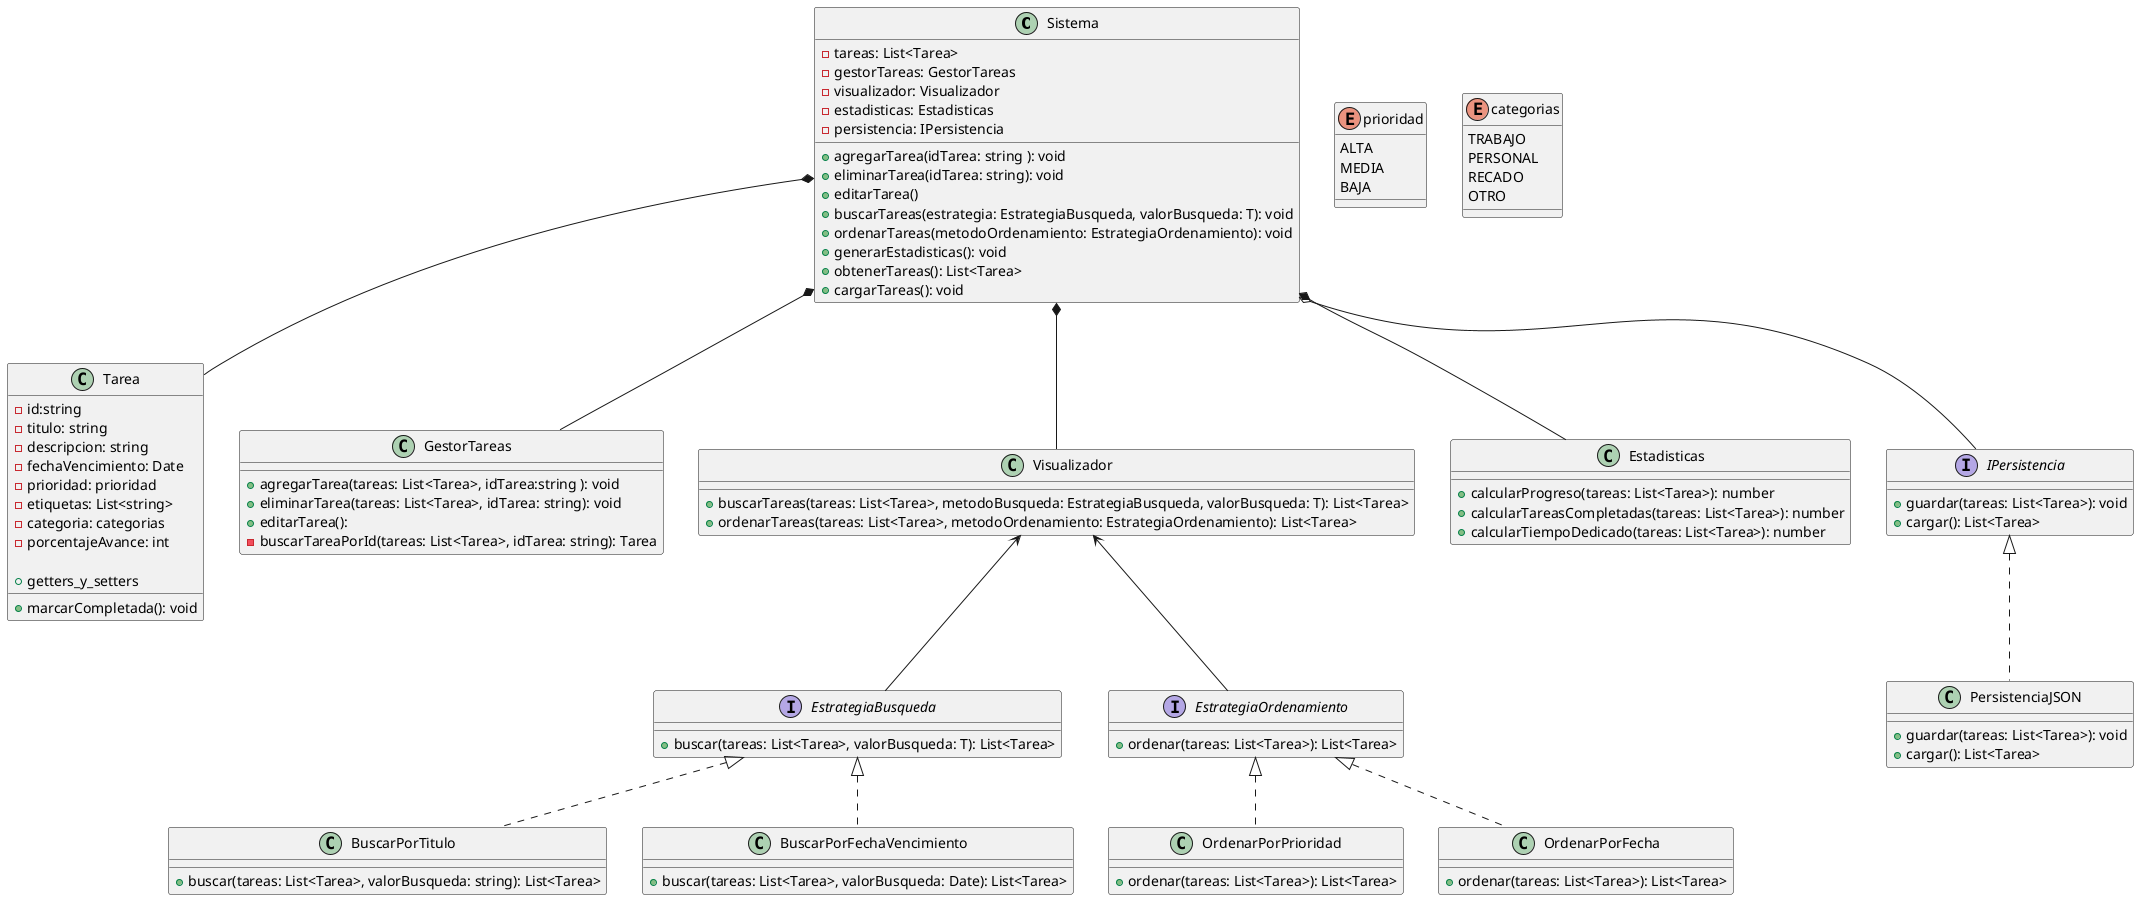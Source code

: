 @startuml TODO_app
' Definición de clases
class Sistema {
  - tareas: List<Tarea>
  - gestorTareas: GestorTareas
  - visualizador: Visualizador
  - estadisticas: Estadisticas
  - persistencia: IPersistencia
  + agregarTarea(idTarea: string ): void
  + eliminarTarea(idTarea: string): void
  + editarTarea()
  + buscarTareas(estrategia: EstrategiaBusqueda, valorBusqueda: T): void
  + ordenarTareas(metodoOrdenamiento: EstrategiaOrdenamiento): void
  + generarEstadisticas(): void
  + obtenerTareas(): List<Tarea>
  + cargarTareas(): void
}


class Tarea {
  -id:string
  - titulo: string
  - descripcion: string
  - fechaVencimiento: Date
  - prioridad: prioridad
  - etiquetas: List<string>
  - categoria: categorias
  - porcentajeAvance: int
  
  + getters_y_setters
  + marcarCompletada(): void
}

class GestorTareas {
  + agregarTarea(tareas: List<Tarea>, idTarea:string ): void
  + eliminarTarea(tareas: List<Tarea>, idTarea: string): void
  + editarTarea(): 
  - buscarTareaPorId(tareas: List<Tarea>, idTarea: string): Tarea
}


class Visualizador {
  + buscarTareas(tareas: List<Tarea>, metodoBusqueda: EstrategiaBusqueda, valorBusqueda: T): List<Tarea>
  + ordenarTareas(tareas: List<Tarea>, metodoOrdenamiento: EstrategiaOrdenamiento): List<Tarea>
}


interface EstrategiaBusqueda {
  + buscar(tareas: List<Tarea>, valorBusqueda: T): List<Tarea>
}

class BuscarPorTitulo implements EstrategiaBusqueda {
  + buscar(tareas: List<Tarea>, valorBusqueda: string): List<Tarea>
}

class BuscarPorFechaVencimiento implements EstrategiaBusqueda {
  + buscar(tareas: List<Tarea>, valorBusqueda: Date): List<Tarea>
}

interface EstrategiaOrdenamiento {
  + ordenar(tareas: List<Tarea>): List<Tarea>
}

class OrdenarPorPrioridad implements EstrategiaOrdenamiento {
  + ordenar(tareas: List<Tarea>): List<Tarea>
}

class OrdenarPorFecha implements EstrategiaOrdenamiento {
  + ordenar(tareas: List<Tarea>): List<Tarea>
}

class Estadisticas {
  + calcularProgreso(tareas: List<Tarea>): number
  + calcularTareasCompletadas(tareas: List<Tarea>): number
  + calcularTiempoDedicado(tareas: List<Tarea>): number
}

interface IPersistencia {
  + guardar(tareas: List<Tarea>): void
  + cargar(): List<Tarea>
}

class PersistenciaJSON implements IPersistencia {
  + guardar(tareas: List<Tarea>): void
  + cargar(): List<Tarea>
}

'ENUM
enum prioridad{
  ALTA
    MEDIA
    BAJA
  }
  enum categorias{
    TRABAJO
    PERSONAL
    RECADO
    OTRO
  }



  ' Relaciones
  Sistema *-- Tarea
  Sistema *-- GestorTareas
  Sistema *-- Visualizador
  Sistema *-- Estadisticas
  Sistema o-- IPersistencia

  Visualizador <-- EstrategiaBusqueda
  Visualizador <-- EstrategiaOrdenamiento

  @enduml